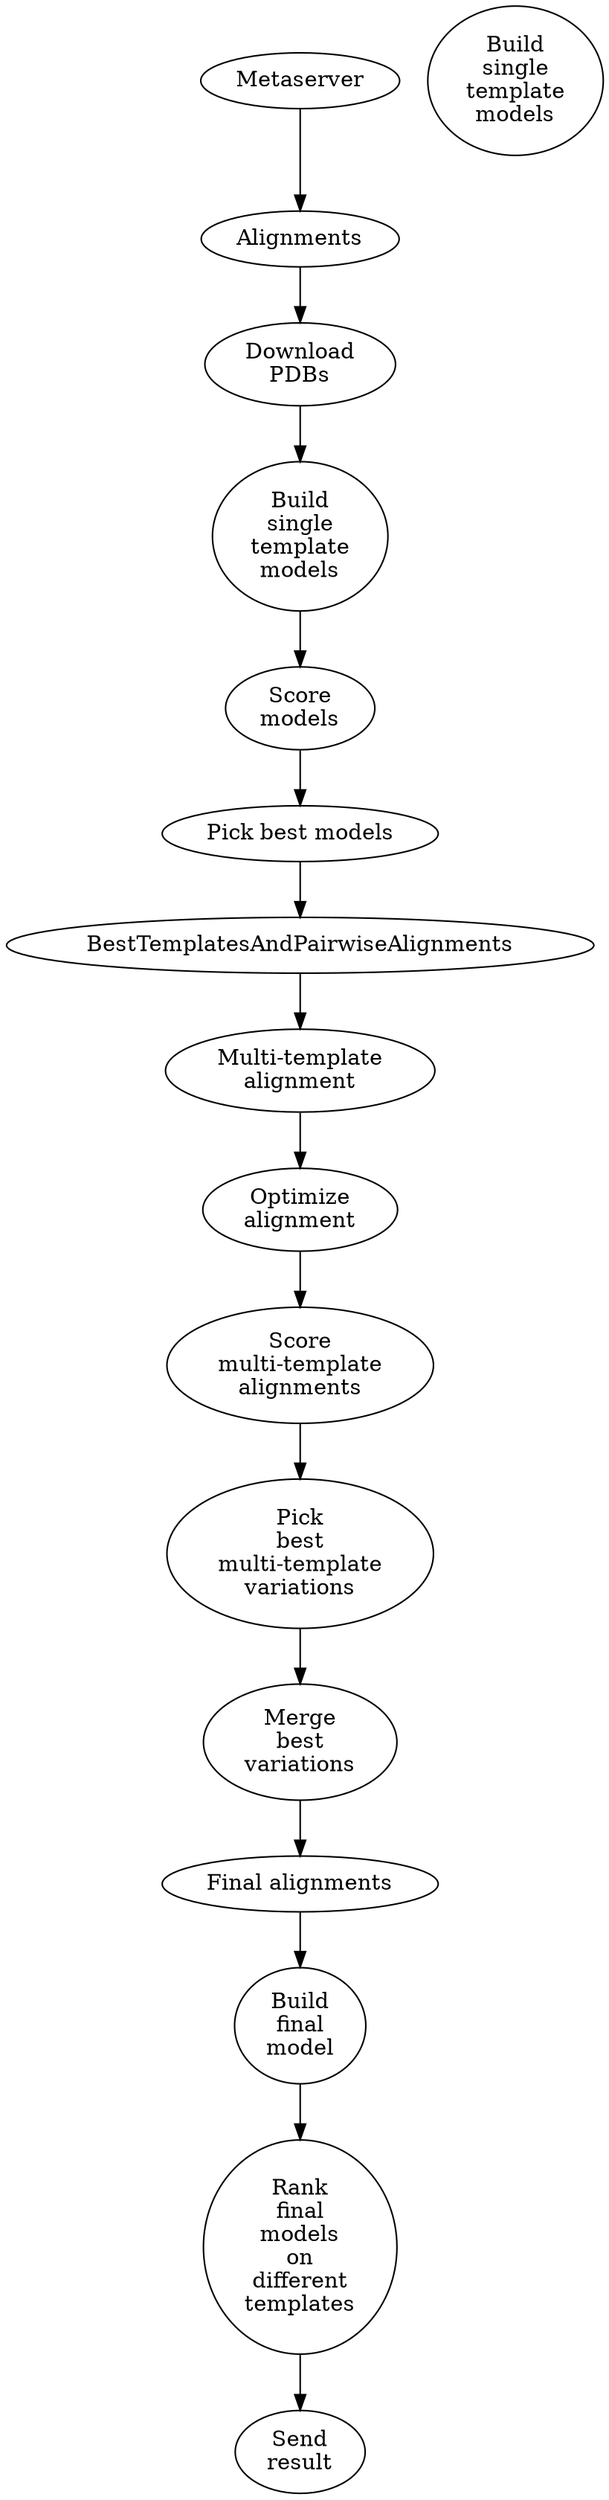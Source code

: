 digraph frankensteinStages {
  subgraph {
    label="Download inputs";
    Metaserver -> Alignments -> Download;
    Download [label="Download\nPDBs"];
    rankdir=LR;
  }
  subgraph SingleTemplate {
    BuildSingle [label="Build\nsingle\ntemplate\nmodels"];
    BuildSingle -> "Score\nmodels" ->
    "Pick best models" -> BestTemplatesAndPairwiseAlignments;
    BestTemplateAndPairwiseAlignments [label="Build\nsingle\ntemplate\nmodels"];
    rankdir=RL;
  }
  Download -> BuildSingle;
  subgraph MultiTemplate {
    BestTemplatesAndPairwiseAlignments -> "Multi-template\nalignment" -> OptimizeAlignment;
    OptimizeAlignment [label="Optimize\nalignment"];
    OptimizeAlignment -> "Score\nmulti-template\nalignments" -> BestAlignments;
    BestAlignments    [label="Pick\nbest\nmulti-template\nvariations"];
    BestAlignments -> MergeBest;
    MergeBest         [label="Merge\nbest\nvariations"];
    rankdir=LR;
  }
  subgraph FinalModeling {
    FinalAlignment [label="Final alignments"];
    FinalAlignment -> "Build\nfinal\nmodel" -> "Rank\nfinal\nmodels\non\ndifferent\ntemplates" -> "Send\nresult";
    rankdir=RL;
  }
  MergeBest -> FinalAlignment
}
